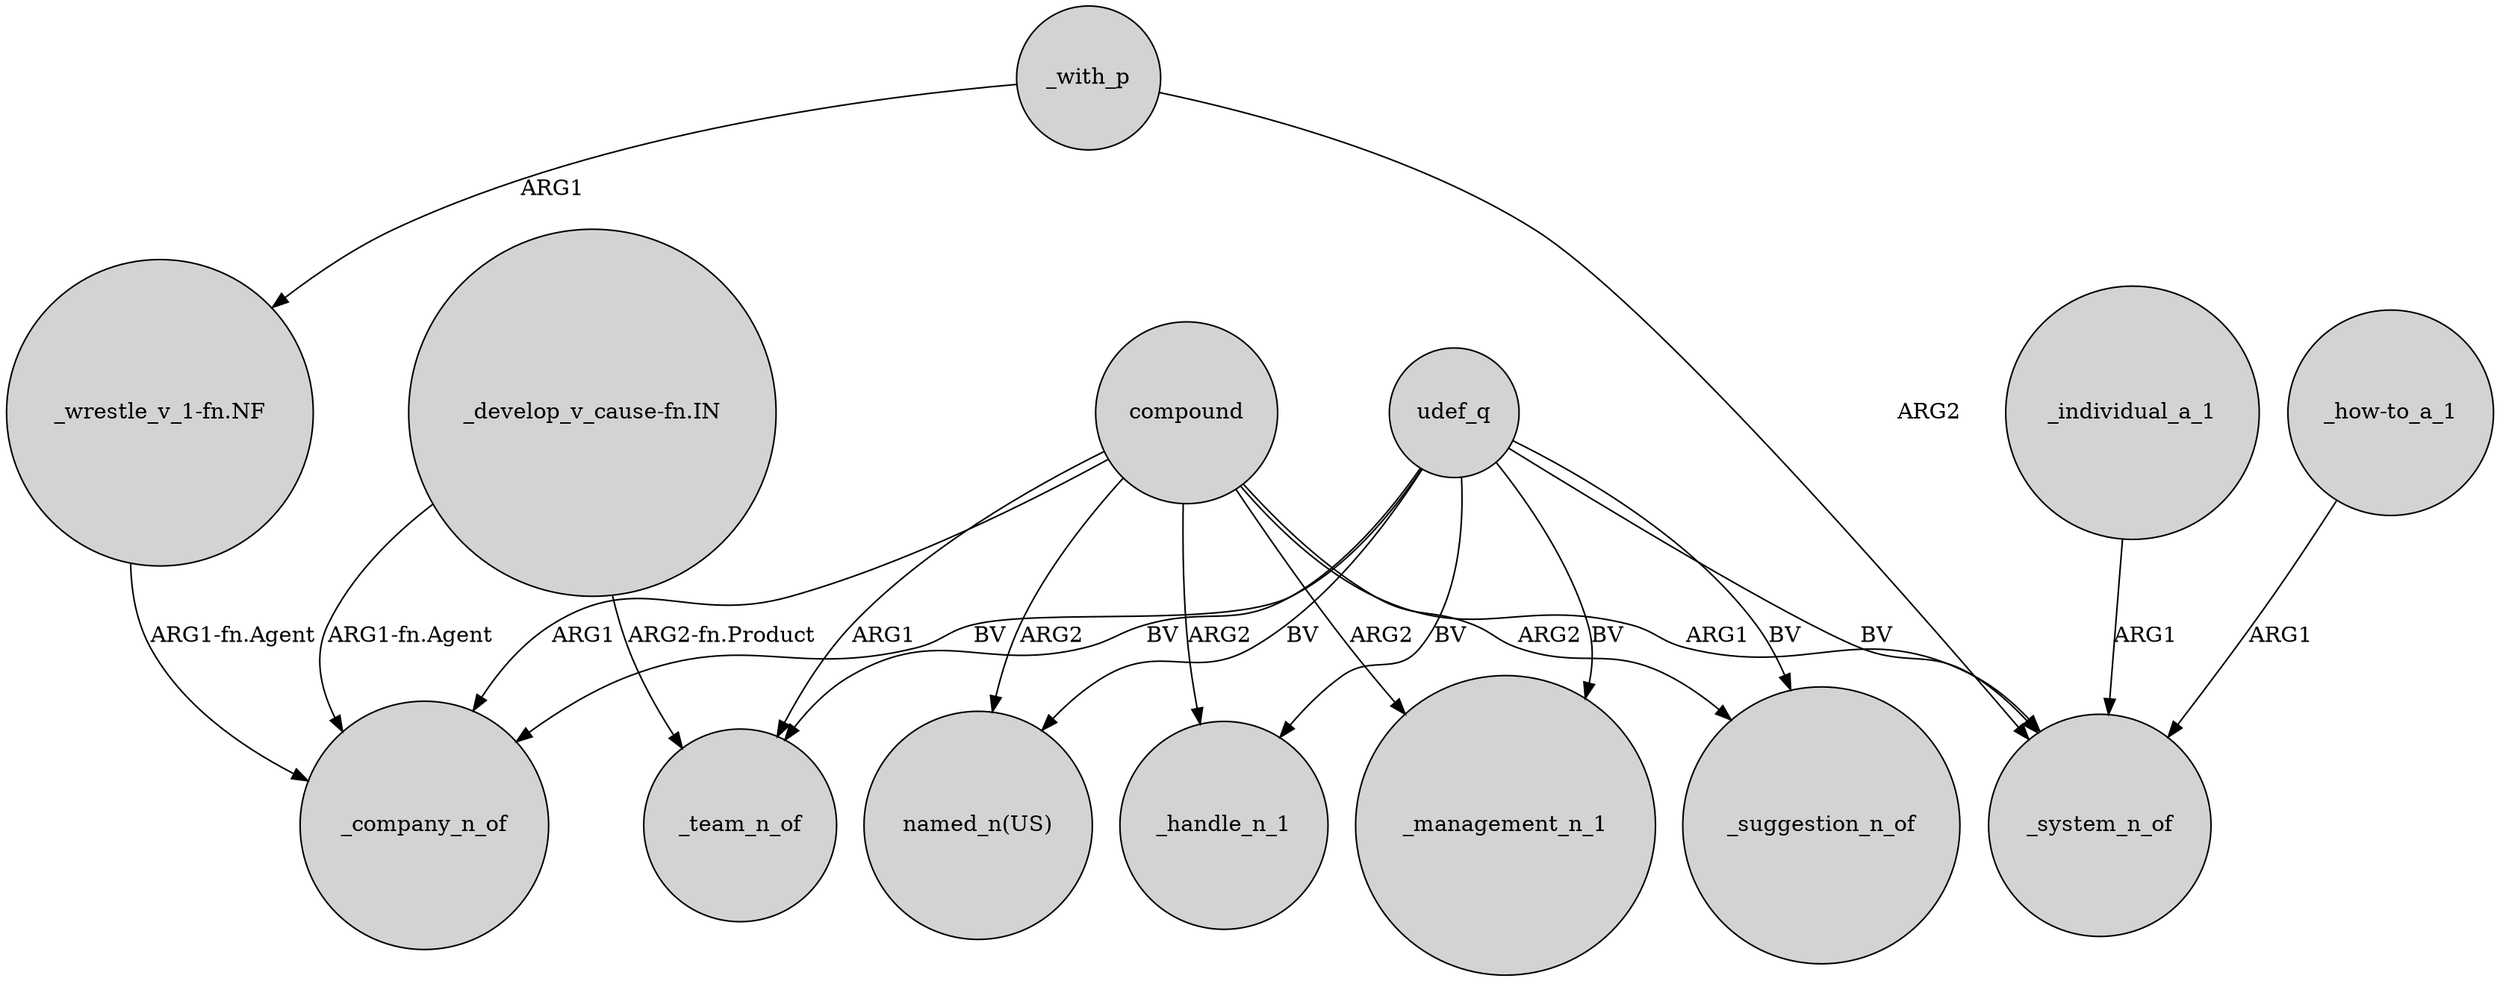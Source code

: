 digraph {
	node [shape=circle style=filled]
	"_develop_v_cause-fn.IN" -> _team_n_of [label="ARG2-fn.Product"]
	"_develop_v_cause-fn.IN" -> _company_n_of [label="ARG1-fn.Agent"]
	compound -> _team_n_of [label=ARG1]
	udef_q -> "named_n(US)" [label=BV]
	_with_p -> "_wrestle_v_1-fn.NF" [label=ARG1]
	_individual_a_1 -> _system_n_of [label=ARG1]
	compound -> _system_n_of [label=ARG1]
	"_wrestle_v_1-fn.NF" -> _company_n_of [label="ARG1-fn.Agent"]
	compound -> _management_n_1 [label=ARG2]
	udef_q -> _system_n_of [label=BV]
	udef_q -> _management_n_1 [label=BV]
	compound -> "named_n(US)" [label=ARG2]
	_with_p -> _system_n_of [label=ARG2]
	udef_q -> _suggestion_n_of [label=BV]
	compound -> _company_n_of [label=ARG1]
	compound -> _handle_n_1 [label=ARG2]
	udef_q -> _handle_n_1 [label=BV]
	compound -> _suggestion_n_of [label=ARG2]
	udef_q -> _team_n_of [label=BV]
	udef_q -> _company_n_of [label=BV]
	"_how-to_a_1" -> _system_n_of [label=ARG1]
}
